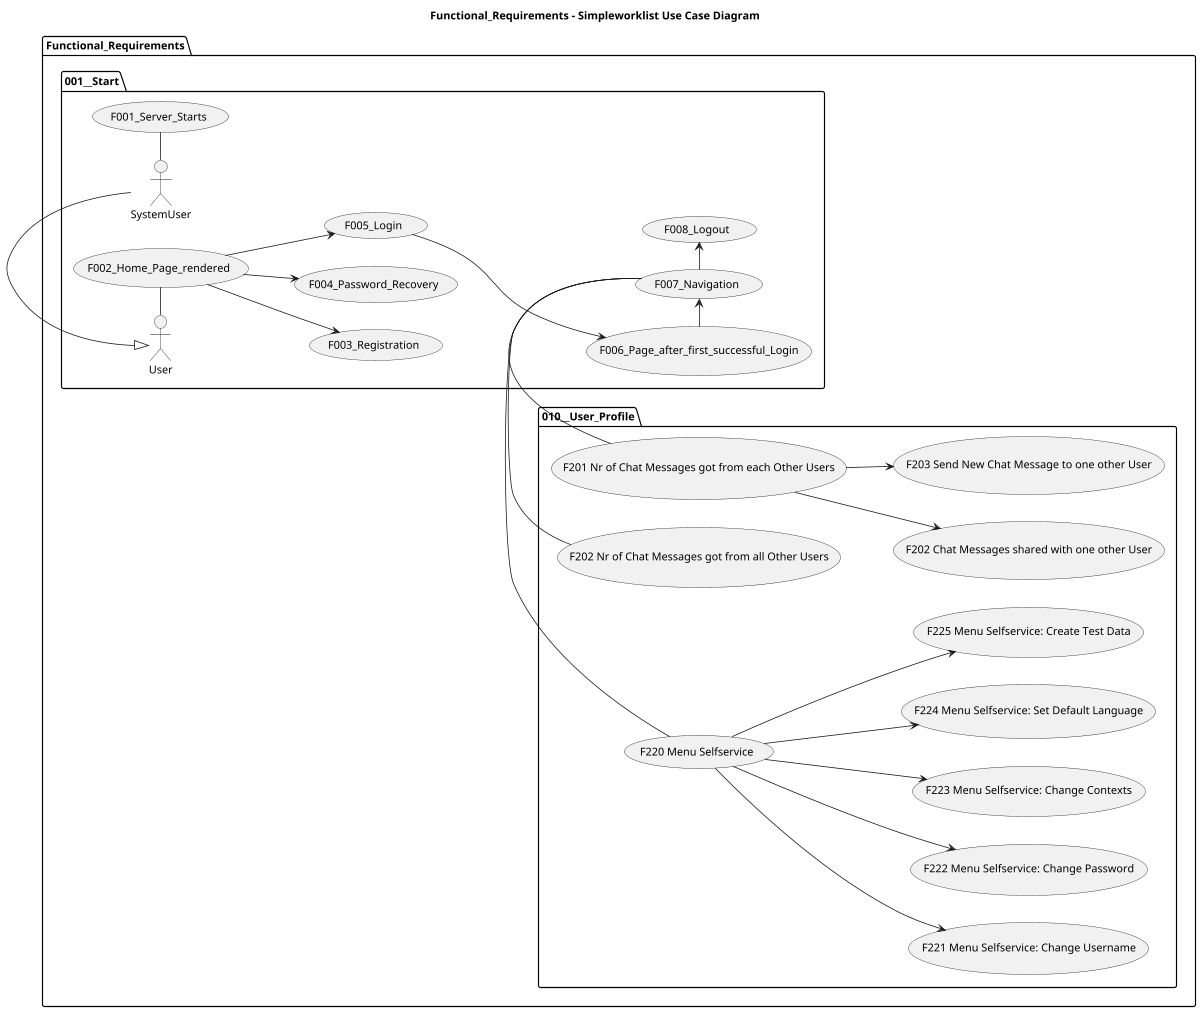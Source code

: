 @startuml

title Functional_Requirements - Simpleworklist Use Case Diagram

left to right direction
'top to bottom direction

'https://plantuml.com/use-case-diagram

scale 1200 width

package Functional_Requirements {

  package 001__Start {
    SystemUser - (F001_Server_Starts)
    User - (F002_Home_Page_rendered)
    (F002_Home_Page_rendered) --> (F003_Registration)
    (F002_Home_Page_rendered) --> (F004_Password_Recovery)
    (F002_Home_Page_rendered) --> (F005_Login)
    (F005_Login) ---> (F006_Page_after_first_successful_Login)
    (F006_Page_after_first_successful_Login) -> (F007_Navigation)
    (F007_Navigation) -> (F008_Logout)
  }

  package 010__User_Profile {
    (F007_Navigation) - (F201 Nr of Chat Messages got from each Other Users)
    (F201 Nr of Chat Messages got from each Other Users) --> (F202 Chat Messages shared with one other User)
    (F201 Nr of Chat Messages got from each Other Users) --> (F203 Send New Chat Message to one other User)
    (F007_Navigation) - (F202 Nr of Chat Messages got from all Other Users)
    (F007_Navigation) - (F220 Menu Selfservice)
    (F220 Menu Selfservice) --> (F221 Menu Selfservice: Change Username)
    (F220 Menu Selfservice) --> (F222 Menu Selfservice: Change Password)
    (F220 Menu Selfservice) --> (F223 Menu Selfservice: Change Contexts)
    (F220 Menu Selfservice) --> (F224 Menu Selfservice: Set Default Language)
    (F220 Menu Selfservice) --> (F225 Menu Selfservice: Create Test Data)
  }

  User <|- SystemUser
}
@enduml
